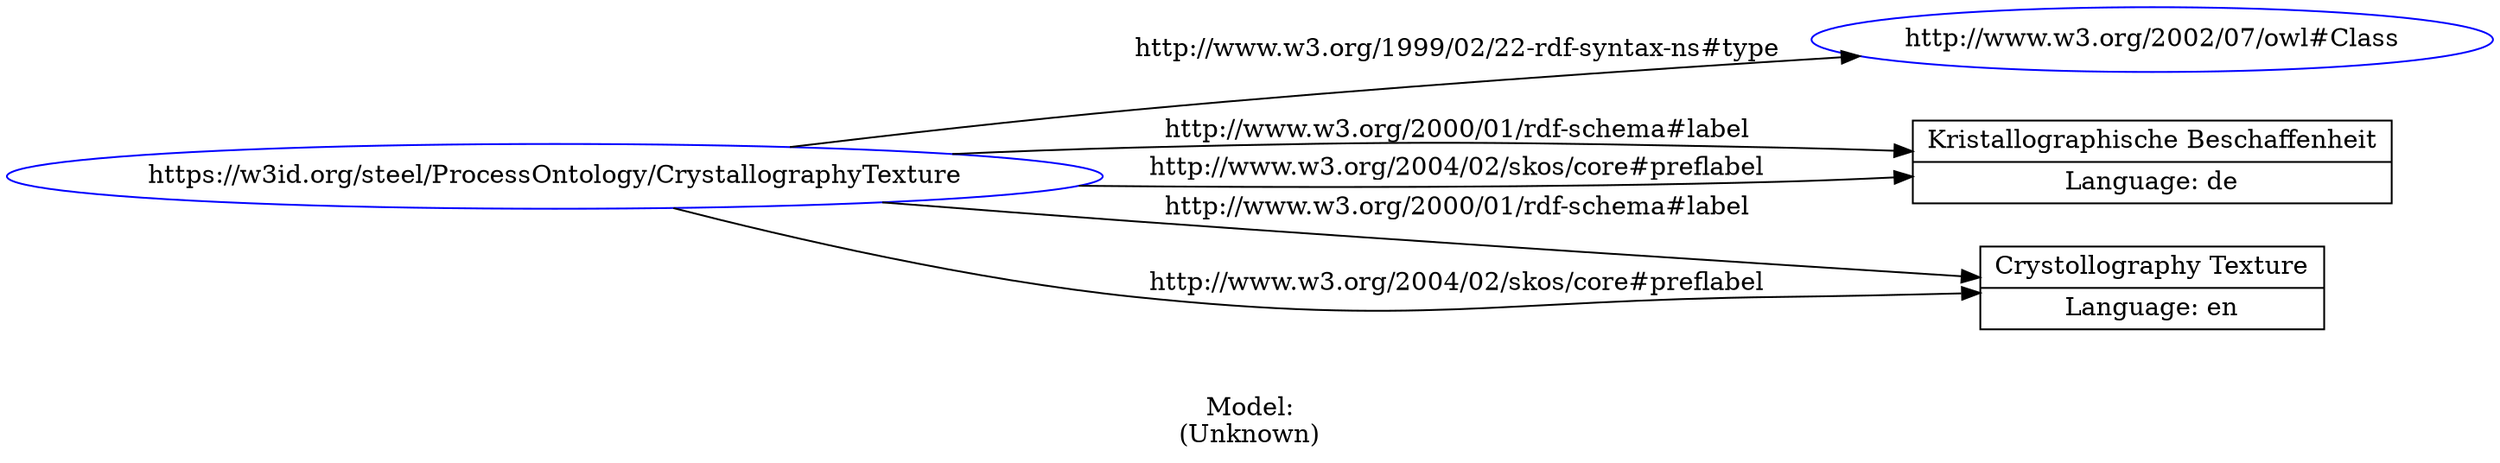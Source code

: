 digraph {
	rankdir = LR;
	charset="utf-8";

	"Rhttps://w3id.org/steel/ProcessOntology/CrystallographyTexture" -> "Rhttp://www.w3.org/2002/07/owl#Class" [ label="http://www.w3.org/1999/02/22-rdf-syntax-ns#type" ];
	"Rhttps://w3id.org/steel/ProcessOntology/CrystallographyTexture" -> "LKristallographische Beschaffenheit|Language: de" [ label="http://www.w3.org/2000/01/rdf-schema#label" ];
	"Rhttps://w3id.org/steel/ProcessOntology/CrystallographyTexture" -> "LCrystollography Texture|Language: en" [ label="http://www.w3.org/2000/01/rdf-schema#label" ];
	"Rhttps://w3id.org/steel/ProcessOntology/CrystallographyTexture" -> "LKristallographische Beschaffenheit|Language: de" [ label="http://www.w3.org/2004/02/skos/core#preflabel" ];
	"Rhttps://w3id.org/steel/ProcessOntology/CrystallographyTexture" -> "LCrystollography Texture|Language: en" [ label="http://www.w3.org/2004/02/skos/core#preflabel" ];

	// Resources
	"Rhttps://w3id.org/steel/ProcessOntology/CrystallographyTexture" [ label="https://w3id.org/steel/ProcessOntology/CrystallographyTexture", shape = ellipse, color = blue ];
	"Rhttp://www.w3.org/2002/07/owl#Class" [ label="http://www.w3.org/2002/07/owl#Class", shape = ellipse, color = blue ];

	// Anonymous nodes

	// Literals
	"LKristallographische Beschaffenheit|Language: de" [ label="Kristallographische Beschaffenheit|Language: de", shape = record ];
	"LCrystollography Texture|Language: en" [ label="Crystollography Texture|Language: en", shape = record ];

	label="\n\nModel:\n(Unknown)";
}
